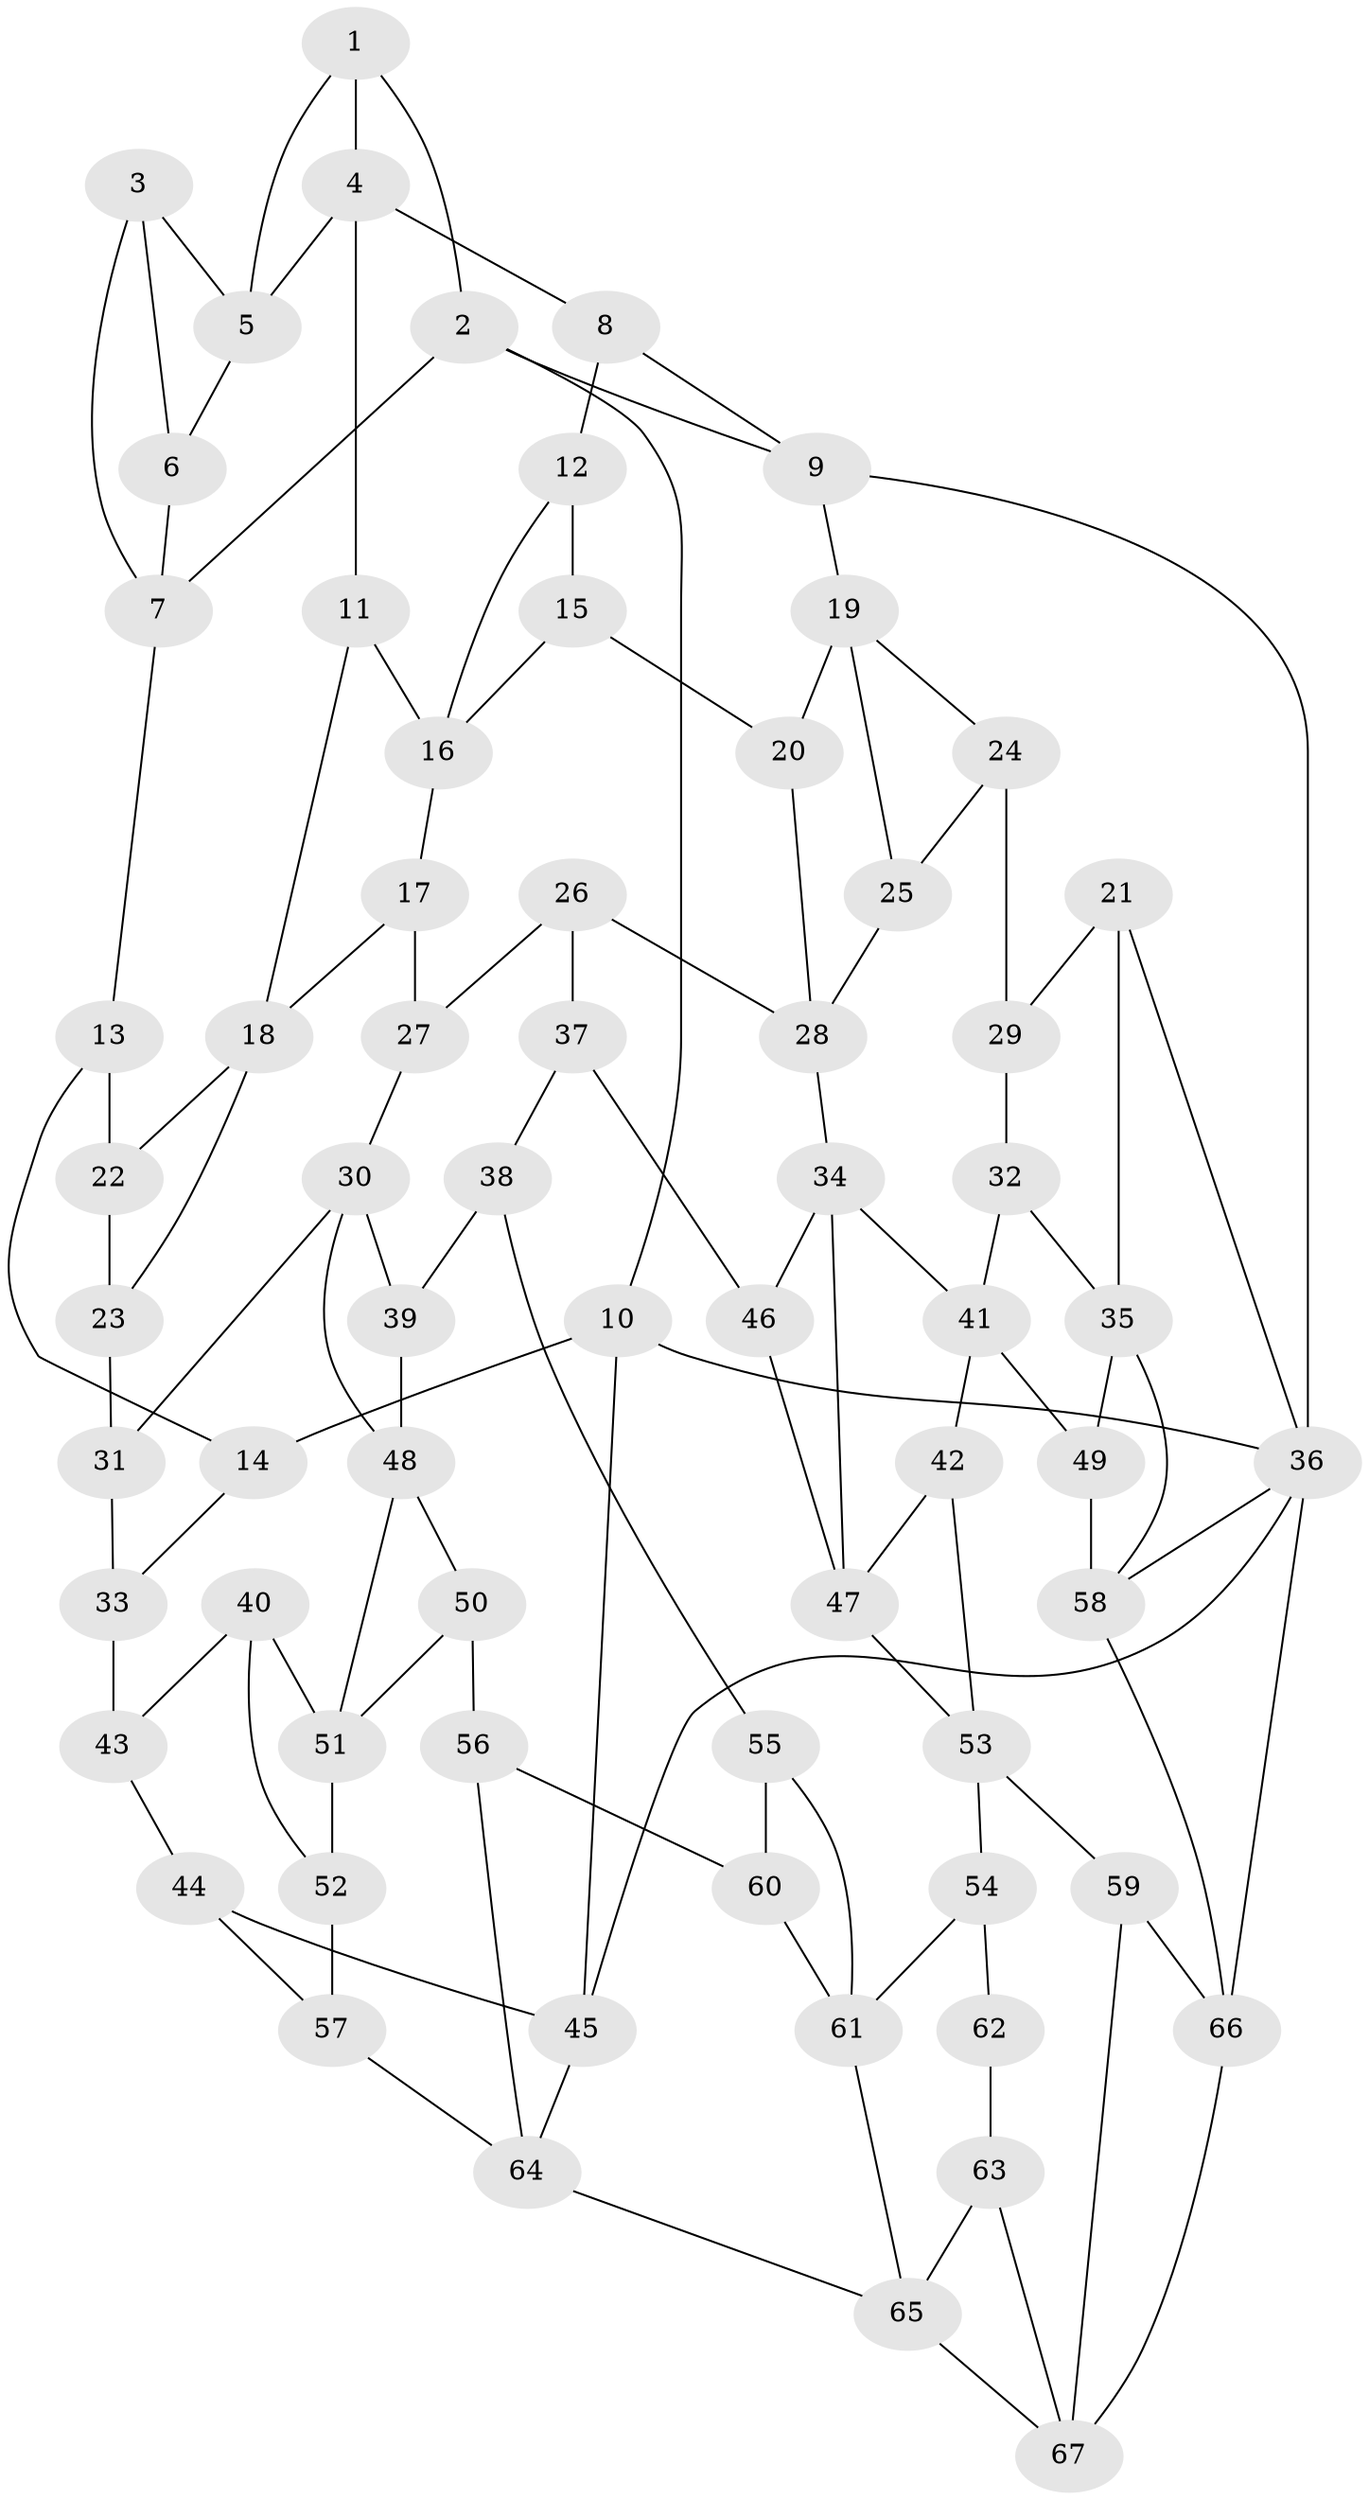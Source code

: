 // original degree distribution, {3: 0.01818181818181818, 5: 0.5272727272727272, 4: 0.23636363636363636, 6: 0.21818181818181817}
// Generated by graph-tools (version 1.1) at 2025/38/03/04/25 23:38:26]
// undirected, 67 vertices, 114 edges
graph export_dot {
  node [color=gray90,style=filled];
  1;
  2;
  3;
  4;
  5;
  6;
  7;
  8;
  9;
  10;
  11;
  12;
  13;
  14;
  15;
  16;
  17;
  18;
  19;
  20;
  21;
  22;
  23;
  24;
  25;
  26;
  27;
  28;
  29;
  30;
  31;
  32;
  33;
  34;
  35;
  36;
  37;
  38;
  39;
  40;
  41;
  42;
  43;
  44;
  45;
  46;
  47;
  48;
  49;
  50;
  51;
  52;
  53;
  54;
  55;
  56;
  57;
  58;
  59;
  60;
  61;
  62;
  63;
  64;
  65;
  66;
  67;
  1 -- 2 [weight=1.0];
  1 -- 4 [weight=1.0];
  1 -- 5 [weight=1.0];
  2 -- 7 [weight=1.0];
  2 -- 9 [weight=1.0];
  2 -- 10 [weight=1.0];
  3 -- 5 [weight=1.0];
  3 -- 6 [weight=1.0];
  3 -- 7 [weight=1.0];
  4 -- 5 [weight=1.0];
  4 -- 8 [weight=1.0];
  4 -- 11 [weight=1.0];
  5 -- 6 [weight=1.0];
  6 -- 7 [weight=1.0];
  7 -- 13 [weight=1.0];
  8 -- 9 [weight=1.0];
  8 -- 12 [weight=2.0];
  9 -- 19 [weight=1.0];
  9 -- 36 [weight=1.0];
  10 -- 14 [weight=1.0];
  10 -- 36 [weight=1.0];
  10 -- 45 [weight=1.0];
  11 -- 16 [weight=1.0];
  11 -- 18 [weight=1.0];
  12 -- 15 [weight=1.0];
  12 -- 16 [weight=1.0];
  13 -- 14 [weight=1.0];
  13 -- 22 [weight=2.0];
  14 -- 33 [weight=1.0];
  15 -- 16 [weight=1.0];
  15 -- 20 [weight=1.0];
  16 -- 17 [weight=1.0];
  17 -- 18 [weight=1.0];
  17 -- 27 [weight=1.0];
  18 -- 22 [weight=1.0];
  18 -- 23 [weight=1.0];
  19 -- 20 [weight=1.0];
  19 -- 24 [weight=1.0];
  19 -- 25 [weight=1.0];
  20 -- 28 [weight=1.0];
  21 -- 29 [weight=1.0];
  21 -- 35 [weight=1.0];
  21 -- 36 [weight=1.0];
  22 -- 23 [weight=1.0];
  23 -- 31 [weight=1.0];
  24 -- 25 [weight=1.0];
  24 -- 29 [weight=2.0];
  25 -- 28 [weight=1.0];
  26 -- 27 [weight=1.0];
  26 -- 28 [weight=1.0];
  26 -- 37 [weight=1.0];
  27 -- 30 [weight=1.0];
  28 -- 34 [weight=1.0];
  29 -- 32 [weight=1.0];
  30 -- 31 [weight=1.0];
  30 -- 39 [weight=1.0];
  30 -- 48 [weight=1.0];
  31 -- 33 [weight=1.0];
  32 -- 35 [weight=1.0];
  32 -- 41 [weight=1.0];
  33 -- 43 [weight=2.0];
  34 -- 41 [weight=1.0];
  34 -- 46 [weight=1.0];
  34 -- 47 [weight=1.0];
  35 -- 49 [weight=1.0];
  35 -- 58 [weight=1.0];
  36 -- 45 [weight=1.0];
  36 -- 58 [weight=1.0];
  36 -- 66 [weight=1.0];
  37 -- 38 [weight=1.0];
  37 -- 46 [weight=2.0];
  38 -- 39 [weight=1.0];
  38 -- 55 [weight=1.0];
  39 -- 48 [weight=1.0];
  40 -- 43 [weight=1.0];
  40 -- 51 [weight=1.0];
  40 -- 52 [weight=1.0];
  41 -- 42 [weight=1.0];
  41 -- 49 [weight=1.0];
  42 -- 47 [weight=1.0];
  42 -- 53 [weight=1.0];
  43 -- 44 [weight=1.0];
  44 -- 45 [weight=1.0];
  44 -- 57 [weight=1.0];
  45 -- 64 [weight=1.0];
  46 -- 47 [weight=1.0];
  47 -- 53 [weight=1.0];
  48 -- 50 [weight=1.0];
  48 -- 51 [weight=1.0];
  49 -- 58 [weight=1.0];
  50 -- 51 [weight=1.0];
  50 -- 56 [weight=1.0];
  51 -- 52 [weight=1.0];
  52 -- 57 [weight=2.0];
  53 -- 54 [weight=1.0];
  53 -- 59 [weight=1.0];
  54 -- 61 [weight=1.0];
  54 -- 62 [weight=2.0];
  55 -- 60 [weight=1.0];
  55 -- 61 [weight=1.0];
  56 -- 60 [weight=2.0];
  56 -- 64 [weight=1.0];
  57 -- 64 [weight=1.0];
  58 -- 66 [weight=1.0];
  59 -- 66 [weight=1.0];
  59 -- 67 [weight=1.0];
  60 -- 61 [weight=1.0];
  61 -- 65 [weight=1.0];
  62 -- 63 [weight=2.0];
  63 -- 65 [weight=1.0];
  63 -- 67 [weight=1.0];
  64 -- 65 [weight=1.0];
  65 -- 67 [weight=1.0];
  66 -- 67 [weight=1.0];
}
